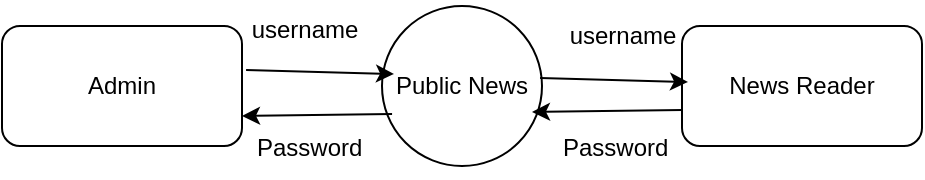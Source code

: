 <mxfile version="20.8.16" type="device"><diagram name="Page-1" id="mRd09LdtHtdWL6J9HerF"><mxGraphModel dx="880" dy="427" grid="1" gridSize="10" guides="1" tooltips="1" connect="1" arrows="1" fold="1" page="1" pageScale="1" pageWidth="850" pageHeight="1100" math="0" shadow="0"><root><mxCell id="0"/><mxCell id="1" parent="0"/><mxCell id="PA6s-zWGQSUVcvaMYpzR-183" value="Admin" style="rounded=1;whiteSpace=wrap;html=1;" parent="1" vertex="1"><mxGeometry x="350" y="343" width="120" height="60" as="geometry"/></mxCell><mxCell id="PA6s-zWGQSUVcvaMYpzR-184" value="Public News" style="ellipse;whiteSpace=wrap;html=1;aspect=fixed;" parent="1" vertex="1"><mxGeometry x="540" y="333" width="80" height="80" as="geometry"/></mxCell><mxCell id="PA6s-zWGQSUVcvaMYpzR-185" value="News Reader" style="rounded=1;whiteSpace=wrap;html=1;" parent="1" vertex="1"><mxGeometry x="690" y="343" width="120" height="60" as="geometry"/></mxCell><mxCell id="PA6s-zWGQSUVcvaMYpzR-186" value="" style="endArrow=classic;html=1;rounded=0;entryX=0.075;entryY=0.425;entryDx=0;entryDy=0;entryPerimeter=0;exitX=1.017;exitY=0.367;exitDx=0;exitDy=0;exitPerimeter=0;" parent="1" source="PA6s-zWGQSUVcvaMYpzR-183" target="PA6s-zWGQSUVcvaMYpzR-184" edge="1"><mxGeometry width="50" height="50" relative="1" as="geometry"><mxPoint x="500" y="333" as="sourcePoint"/><mxPoint x="550" y="283" as="targetPoint"/></mxGeometry></mxCell><mxCell id="PA6s-zWGQSUVcvaMYpzR-187" value="" style="endArrow=classic;html=1;rounded=0;entryX=0.075;entryY=0.425;entryDx=0;entryDy=0;entryPerimeter=0;exitX=1.017;exitY=0.367;exitDx=0;exitDy=0;exitPerimeter=0;" parent="1" edge="1"><mxGeometry width="50" height="50" relative="1" as="geometry"><mxPoint x="619.04" y="369.02" as="sourcePoint"/><mxPoint x="693" y="371" as="targetPoint"/></mxGeometry></mxCell><mxCell id="PA6s-zWGQSUVcvaMYpzR-188" value="" style="endArrow=classic;html=1;rounded=0;entryX=1;entryY=0.75;entryDx=0;entryDy=0;exitX=0.063;exitY=0.675;exitDx=0;exitDy=0;exitPerimeter=0;" parent="1" source="PA6s-zWGQSUVcvaMYpzR-184" target="PA6s-zWGQSUVcvaMYpzR-183" edge="1"><mxGeometry width="50" height="50" relative="1" as="geometry"><mxPoint x="490" y="563" as="sourcePoint"/><mxPoint x="540" y="513" as="targetPoint"/></mxGeometry></mxCell><mxCell id="PA6s-zWGQSUVcvaMYpzR-189" value="" style="endArrow=classic;html=1;rounded=0;entryX=1;entryY=0.75;entryDx=0;entryDy=0;exitX=0.063;exitY=0.675;exitDx=0;exitDy=0;exitPerimeter=0;" parent="1" edge="1"><mxGeometry width="50" height="50" relative="1" as="geometry"><mxPoint x="690.04" y="385" as="sourcePoint"/><mxPoint x="615" y="386" as="targetPoint"/></mxGeometry></mxCell><mxCell id="PA6s-zWGQSUVcvaMYpzR-190" value="username" style="text;html=1;align=center;verticalAlign=middle;resizable=0;points=[];autosize=1;strokeColor=none;fillColor=none;" parent="1" vertex="1"><mxGeometry x="461" y="330" width="80" height="30" as="geometry"/></mxCell><mxCell id="PA6s-zWGQSUVcvaMYpzR-191" value="username" style="text;html=1;align=center;verticalAlign=middle;resizable=0;points=[];autosize=1;strokeColor=none;fillColor=none;" parent="1" vertex="1"><mxGeometry x="620" y="333" width="80" height="30" as="geometry"/></mxCell><mxCell id="PA6s-zWGQSUVcvaMYpzR-192" value="Password&lt;span style=&quot;white-space: pre;&quot;&gt;&#9;&lt;/span&gt;" style="text;html=1;align=center;verticalAlign=middle;resizable=0;points=[];autosize=1;strokeColor=none;fillColor=none;" parent="1" vertex="1"><mxGeometry x="467" y="389" width="100" height="30" as="geometry"/></mxCell><mxCell id="PA6s-zWGQSUVcvaMYpzR-193" value="Password&lt;span style=&quot;white-space: pre;&quot;&gt;&#9;&lt;/span&gt;" style="text;html=1;align=center;verticalAlign=middle;resizable=0;points=[];autosize=1;strokeColor=none;fillColor=none;" parent="1" vertex="1"><mxGeometry x="620" y="389" width="100" height="30" as="geometry"/></mxCell></root></mxGraphModel></diagram></mxfile>